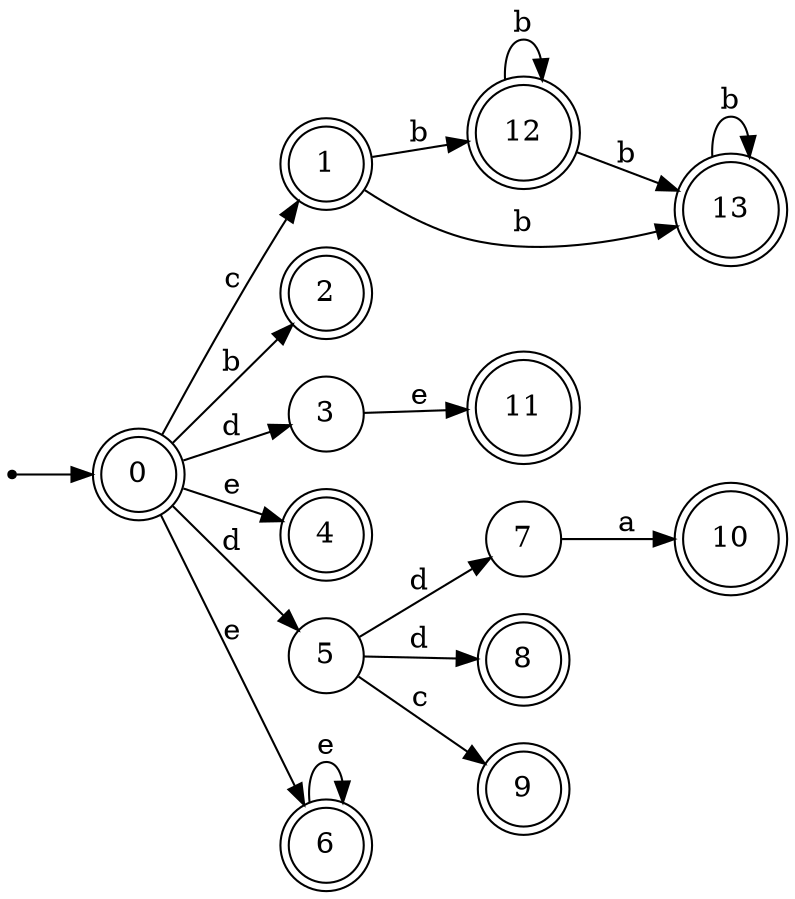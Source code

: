 digraph finite_state_machine {
rankdir=LR;
size="20,20";
node [shape = point]; "dummy0"
node [shape = doublecircle]; "0";"dummy0" -> "0";
node [shape = doublecircle]; "1";node [shape = doublecircle]; "2";node [shape = circle]; "3";
node [shape = doublecircle]; "4";node [shape = circle]; "5";
node [shape = doublecircle]; "6";node [shape = circle]; "7";
node [shape = doublecircle]; "8";node [shape = doublecircle]; "9";node [shape = doublecircle]; "10";node [shape = doublecircle]; "11";node [shape = doublecircle]; "12";node [shape = doublecircle]; "13";"0" -> "1" [label = "c"];
 "0" -> "2" [label = "b"];
 "0" -> "3" [label = "d"];
 "0" -> "5" [label = "d"];
 "0" -> "4" [label = "e"];
 "0" -> "6" [label = "e"];
 "6" -> "6" [label = "e"];
 "5" -> "8" [label = "d"];
 "5" -> "7" [label = "d"];
 "5" -> "9" [label = "c"];
 "7" -> "10" [label = "a"];
 "3" -> "11" [label = "e"];
 "1" -> "12" [label = "b"];
 "1" -> "13" [label = "b"];
 "13" -> "13" [label = "b"];
 "12" -> "12" [label = "b"];
 "12" -> "13" [label = "b"];
 }
